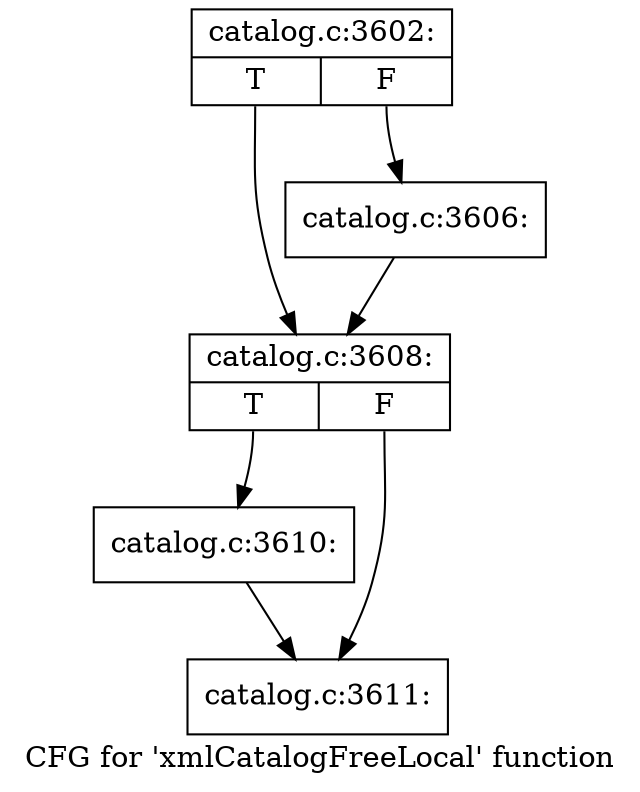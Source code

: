 digraph "CFG for 'xmlCatalogFreeLocal' function" {
	label="CFG for 'xmlCatalogFreeLocal' function";

	Node0x5650cc8f2b10 [shape=record,label="{catalog.c:3602:|{<s0>T|<s1>F}}"];
	Node0x5650cc8f2b10:s0 -> Node0x5650cc8f3ea0;
	Node0x5650cc8f2b10:s1 -> Node0x5650cc8f3e50;
	Node0x5650cc8f3e50 [shape=record,label="{catalog.c:3606:}"];
	Node0x5650cc8f3e50 -> Node0x5650cc8f3ea0;
	Node0x5650cc8f3ea0 [shape=record,label="{catalog.c:3608:|{<s0>T|<s1>F}}"];
	Node0x5650cc8f3ea0:s0 -> Node0x5650cc8f5b70;
	Node0x5650cc8f3ea0:s1 -> Node0x5650cc8f5bc0;
	Node0x5650cc8f5b70 [shape=record,label="{catalog.c:3610:}"];
	Node0x5650cc8f5b70 -> Node0x5650cc8f5bc0;
	Node0x5650cc8f5bc0 [shape=record,label="{catalog.c:3611:}"];
}
